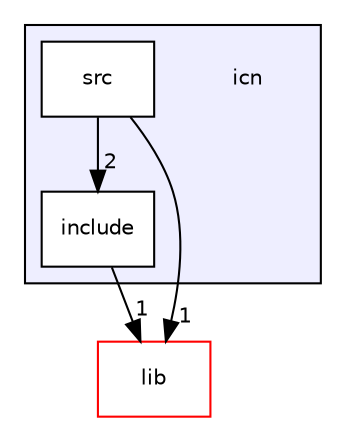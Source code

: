 digraph "/home/user/O2-Balancer2/icn" {
  compound=true
  node [ fontsize="10", fontname="Helvetica"];
  edge [ labelfontsize="10", labelfontname="Helvetica"];
  subgraph clusterdir_27e50def6151e7c4e38460d9cfc08785 {
    graph [ bgcolor="#eeeeff", pencolor="black", label="" URL="dir_27e50def6151e7c4e38460d9cfc08785.html"];
    dir_27e50def6151e7c4e38460d9cfc08785 [shape=plaintext label="icn"];
    dir_79e11dc8ac6ff384cb283297d077a1fc [shape=box label="include" color="black" fillcolor="white" style="filled" URL="dir_79e11dc8ac6ff384cb283297d077a1fc.html"];
    dir_c5d37b5f9cea50bb32e6de1fe3a4aef7 [shape=box label="src" color="black" fillcolor="white" style="filled" URL="dir_c5d37b5f9cea50bb32e6de1fe3a4aef7.html"];
  }
  dir_97aefd0d527b934f1d99a682da8fe6a9 [shape=box label="lib" fillcolor="white" style="filled" color="red" URL="dir_97aefd0d527b934f1d99a682da8fe6a9.html"];
  dir_c5d37b5f9cea50bb32e6de1fe3a4aef7->dir_79e11dc8ac6ff384cb283297d077a1fc [headlabel="2", labeldistance=1.5 headhref="dir_000006_000008.html"];
  dir_c5d37b5f9cea50bb32e6de1fe3a4aef7->dir_97aefd0d527b934f1d99a682da8fe6a9 [headlabel="1", labeldistance=1.5 headhref="dir_000006_000009.html"];
  dir_79e11dc8ac6ff384cb283297d077a1fc->dir_97aefd0d527b934f1d99a682da8fe6a9 [headlabel="1", labeldistance=1.5 headhref="dir_000008_000009.html"];
}
